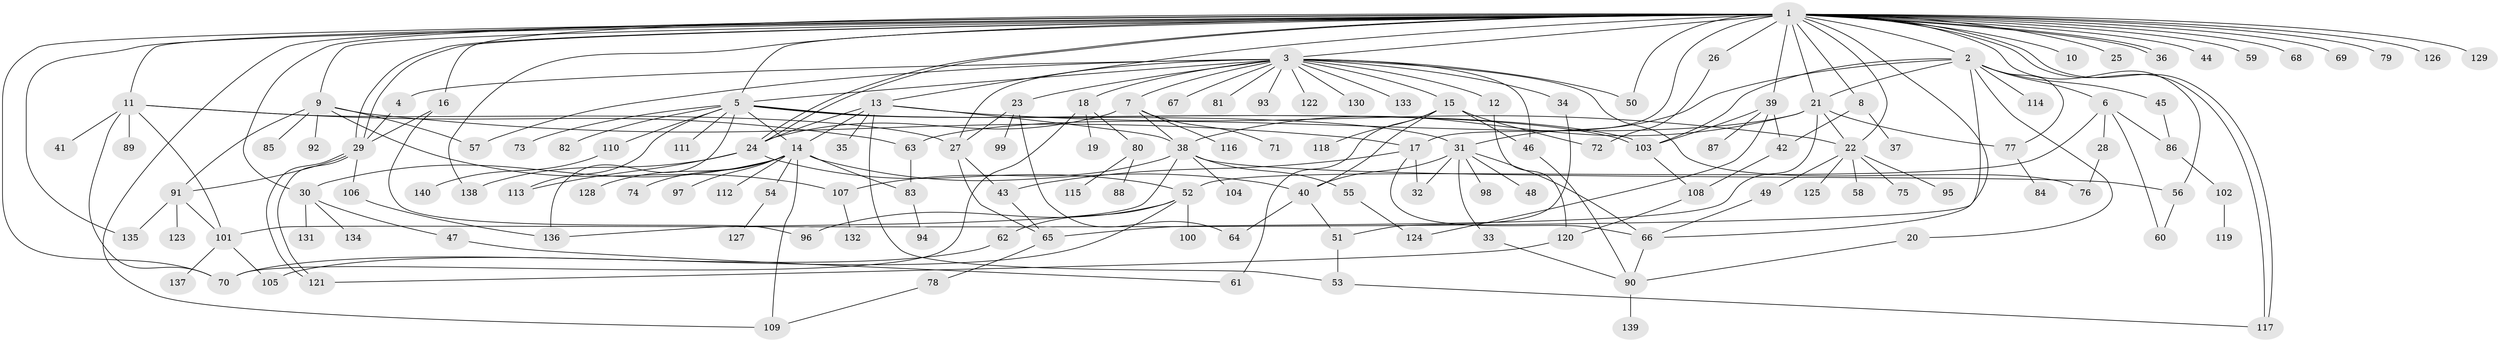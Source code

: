 // Generated by graph-tools (version 1.1) at 2025/01/03/09/25 03:01:53]
// undirected, 140 vertices, 213 edges
graph export_dot {
graph [start="1"]
  node [color=gray90,style=filled];
  1;
  2;
  3;
  4;
  5;
  6;
  7;
  8;
  9;
  10;
  11;
  12;
  13;
  14;
  15;
  16;
  17;
  18;
  19;
  20;
  21;
  22;
  23;
  24;
  25;
  26;
  27;
  28;
  29;
  30;
  31;
  32;
  33;
  34;
  35;
  36;
  37;
  38;
  39;
  40;
  41;
  42;
  43;
  44;
  45;
  46;
  47;
  48;
  49;
  50;
  51;
  52;
  53;
  54;
  55;
  56;
  57;
  58;
  59;
  60;
  61;
  62;
  63;
  64;
  65;
  66;
  67;
  68;
  69;
  70;
  71;
  72;
  73;
  74;
  75;
  76;
  77;
  78;
  79;
  80;
  81;
  82;
  83;
  84;
  85;
  86;
  87;
  88;
  89;
  90;
  91;
  92;
  93;
  94;
  95;
  96;
  97;
  98;
  99;
  100;
  101;
  102;
  103;
  104;
  105;
  106;
  107;
  108;
  109;
  110;
  111;
  112;
  113;
  114;
  115;
  116;
  117;
  118;
  119;
  120;
  121;
  122;
  123;
  124;
  125;
  126;
  127;
  128;
  129;
  130;
  131;
  132;
  133;
  134;
  135;
  136;
  137;
  138;
  139;
  140;
  1 -- 2;
  1 -- 3;
  1 -- 5;
  1 -- 8;
  1 -- 9;
  1 -- 10;
  1 -- 11;
  1 -- 13;
  1 -- 16;
  1 -- 17;
  1 -- 21;
  1 -- 22;
  1 -- 24;
  1 -- 24;
  1 -- 25;
  1 -- 26;
  1 -- 29;
  1 -- 29;
  1 -- 30;
  1 -- 36;
  1 -- 36;
  1 -- 39;
  1 -- 44;
  1 -- 50;
  1 -- 56;
  1 -- 59;
  1 -- 66;
  1 -- 68;
  1 -- 69;
  1 -- 70;
  1 -- 79;
  1 -- 109;
  1 -- 117;
  1 -- 117;
  1 -- 126;
  1 -- 129;
  1 -- 135;
  1 -- 138;
  2 -- 6;
  2 -- 20;
  2 -- 21;
  2 -- 31;
  2 -- 45;
  2 -- 77;
  2 -- 101;
  2 -- 103;
  2 -- 114;
  3 -- 4;
  3 -- 5;
  3 -- 7;
  3 -- 12;
  3 -- 15;
  3 -- 18;
  3 -- 23;
  3 -- 27;
  3 -- 34;
  3 -- 46;
  3 -- 50;
  3 -- 57;
  3 -- 67;
  3 -- 76;
  3 -- 81;
  3 -- 93;
  3 -- 122;
  3 -- 130;
  3 -- 133;
  4 -- 29;
  5 -- 14;
  5 -- 31;
  5 -- 73;
  5 -- 82;
  5 -- 103;
  5 -- 103;
  5 -- 110;
  5 -- 111;
  5 -- 113;
  5 -- 136;
  6 -- 28;
  6 -- 52;
  6 -- 60;
  6 -- 86;
  7 -- 24;
  7 -- 38;
  7 -- 71;
  7 -- 116;
  8 -- 37;
  8 -- 42;
  9 -- 17;
  9 -- 57;
  9 -- 85;
  9 -- 91;
  9 -- 92;
  9 -- 107;
  11 -- 27;
  11 -- 41;
  11 -- 63;
  11 -- 70;
  11 -- 89;
  11 -- 101;
  12 -- 120;
  13 -- 14;
  13 -- 22;
  13 -- 24;
  13 -- 35;
  13 -- 38;
  13 -- 53;
  14 -- 30;
  14 -- 40;
  14 -- 54;
  14 -- 74;
  14 -- 83;
  14 -- 97;
  14 -- 109;
  14 -- 112;
  14 -- 128;
  15 -- 40;
  15 -- 46;
  15 -- 61;
  15 -- 72;
  15 -- 118;
  16 -- 29;
  16 -- 96;
  17 -- 32;
  17 -- 43;
  17 -- 66;
  18 -- 19;
  18 -- 70;
  18 -- 80;
  20 -- 90;
  21 -- 22;
  21 -- 38;
  21 -- 63;
  21 -- 65;
  21 -- 77;
  22 -- 49;
  22 -- 58;
  22 -- 75;
  22 -- 95;
  22 -- 125;
  23 -- 27;
  23 -- 64;
  23 -- 99;
  24 -- 52;
  24 -- 113;
  24 -- 138;
  26 -- 72;
  27 -- 43;
  27 -- 65;
  28 -- 76;
  29 -- 91;
  29 -- 106;
  29 -- 121;
  29 -- 121;
  30 -- 47;
  30 -- 131;
  30 -- 134;
  31 -- 32;
  31 -- 33;
  31 -- 40;
  31 -- 48;
  31 -- 66;
  31 -- 98;
  33 -- 90;
  34 -- 51;
  38 -- 55;
  38 -- 56;
  38 -- 104;
  38 -- 107;
  38 -- 136;
  39 -- 42;
  39 -- 87;
  39 -- 103;
  39 -- 124;
  40 -- 51;
  40 -- 64;
  42 -- 108;
  43 -- 65;
  45 -- 86;
  46 -- 90;
  47 -- 61;
  49 -- 66;
  51 -- 53;
  52 -- 62;
  52 -- 96;
  52 -- 100;
  52 -- 105;
  53 -- 117;
  54 -- 127;
  55 -- 124;
  56 -- 60;
  62 -- 70;
  63 -- 83;
  65 -- 78;
  66 -- 90;
  77 -- 84;
  78 -- 109;
  80 -- 88;
  80 -- 115;
  83 -- 94;
  86 -- 102;
  90 -- 139;
  91 -- 101;
  91 -- 123;
  91 -- 135;
  101 -- 105;
  101 -- 137;
  102 -- 119;
  103 -- 108;
  106 -- 136;
  107 -- 132;
  108 -- 120;
  110 -- 140;
  120 -- 121;
}
